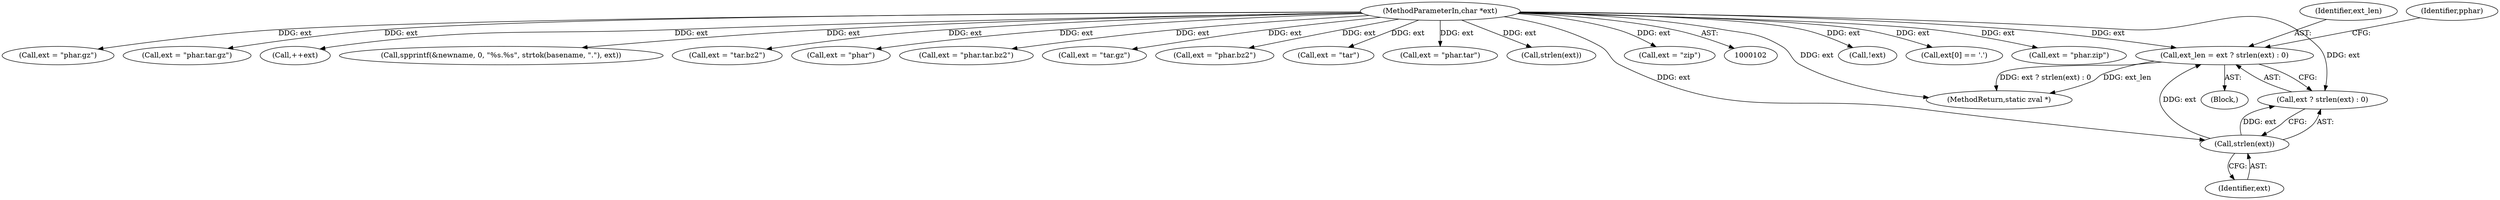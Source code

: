 digraph "0_php_b2cf3f064b8f5efef89bb084521b61318c71781b@API" {
"1000137" [label="(Call,ext_len = ext ? strlen(ext) : 0)"];
"1000104" [label="(MethodParameterIn,char *ext)"];
"1000141" [label="(Call,strlen(ext))"];
"1000151" [label="(Call,!ext)"];
"1000141" [label="(Call,strlen(ext))"];
"1000142" [label="(Identifier,ext)"];
"1000270" [label="(Call,ext[0] == '.')"];
"1000169" [label="(Call,ext = \"phar.zip\")"];
"1000139" [label="(Call,ext ? strlen(ext) : 0)"];
"1000235" [label="(Call,ext = \"phar.gz\")"];
"1000194" [label="(Call,ext = \"phar.tar.gz\")"];
"1000276" [label="(Call,++ext)"];
"1000308" [label="(Call,spprintf(&newname, 0, \"%s.%s\", strtok(basename, \".\"), ext))"];
"1000204" [label="(Call,ext = \"tar.bz2\")"];
"1000245" [label="(Call,ext = \"phar\")"];
"1000137" [label="(Call,ext_len = ext ? strlen(ext) : 0)"];
"1000209" [label="(Call,ext = \"phar.tar.bz2\")"];
"1000189" [label="(Call,ext = \"tar.gz\")"];
"1000104" [label="(MethodParameterIn,char *ext)"];
"1000147" [label="(Identifier,pphar)"];
"1000138" [label="(Identifier,ext_len)"];
"1000106" [label="(Block,)"];
"1000240" [label="(Call,ext = \"phar.bz2\")"];
"1000219" [label="(Call,ext = \"tar\")"];
"1000224" [label="(Call,ext = \"phar.tar\")"];
"1000354" [label="(Call,strlen(ext))"];
"1000686" [label="(MethodReturn,static zval *)"];
"1000164" [label="(Call,ext = \"zip\")"];
"1000137" -> "1000106"  [label="AST: "];
"1000137" -> "1000139"  [label="CFG: "];
"1000138" -> "1000137"  [label="AST: "];
"1000139" -> "1000137"  [label="AST: "];
"1000147" -> "1000137"  [label="CFG: "];
"1000137" -> "1000686"  [label="DDG: ext ? strlen(ext) : 0"];
"1000137" -> "1000686"  [label="DDG: ext_len"];
"1000104" -> "1000137"  [label="DDG: ext"];
"1000141" -> "1000137"  [label="DDG: ext"];
"1000104" -> "1000102"  [label="AST: "];
"1000104" -> "1000686"  [label="DDG: ext"];
"1000104" -> "1000139"  [label="DDG: ext"];
"1000104" -> "1000141"  [label="DDG: ext"];
"1000104" -> "1000151"  [label="DDG: ext"];
"1000104" -> "1000164"  [label="DDG: ext"];
"1000104" -> "1000169"  [label="DDG: ext"];
"1000104" -> "1000189"  [label="DDG: ext"];
"1000104" -> "1000194"  [label="DDG: ext"];
"1000104" -> "1000204"  [label="DDG: ext"];
"1000104" -> "1000209"  [label="DDG: ext"];
"1000104" -> "1000219"  [label="DDG: ext"];
"1000104" -> "1000224"  [label="DDG: ext"];
"1000104" -> "1000235"  [label="DDG: ext"];
"1000104" -> "1000240"  [label="DDG: ext"];
"1000104" -> "1000245"  [label="DDG: ext"];
"1000104" -> "1000270"  [label="DDG: ext"];
"1000104" -> "1000276"  [label="DDG: ext"];
"1000104" -> "1000308"  [label="DDG: ext"];
"1000104" -> "1000354"  [label="DDG: ext"];
"1000141" -> "1000139"  [label="AST: "];
"1000141" -> "1000142"  [label="CFG: "];
"1000142" -> "1000141"  [label="AST: "];
"1000139" -> "1000141"  [label="CFG: "];
"1000141" -> "1000139"  [label="DDG: ext"];
}
